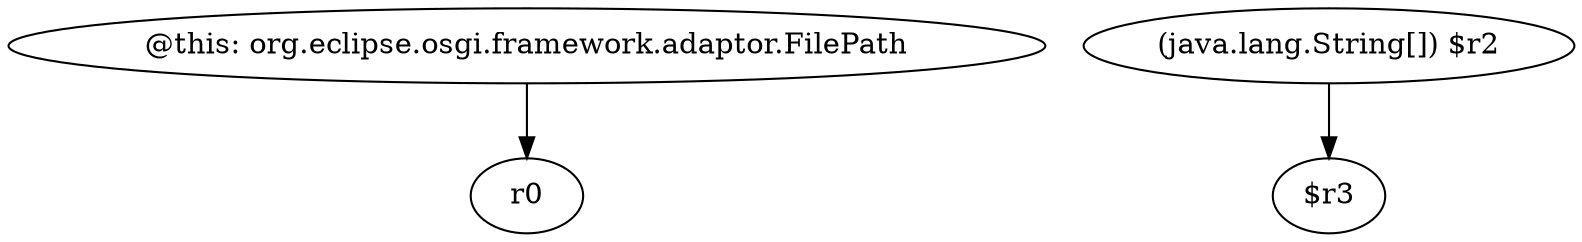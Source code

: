 digraph g {
0[label="@this: org.eclipse.osgi.framework.adaptor.FilePath"]
1[label="r0"]
0->1[label=""]
2[label="(java.lang.String[]) $r2"]
3[label="$r3"]
2->3[label=""]
}
